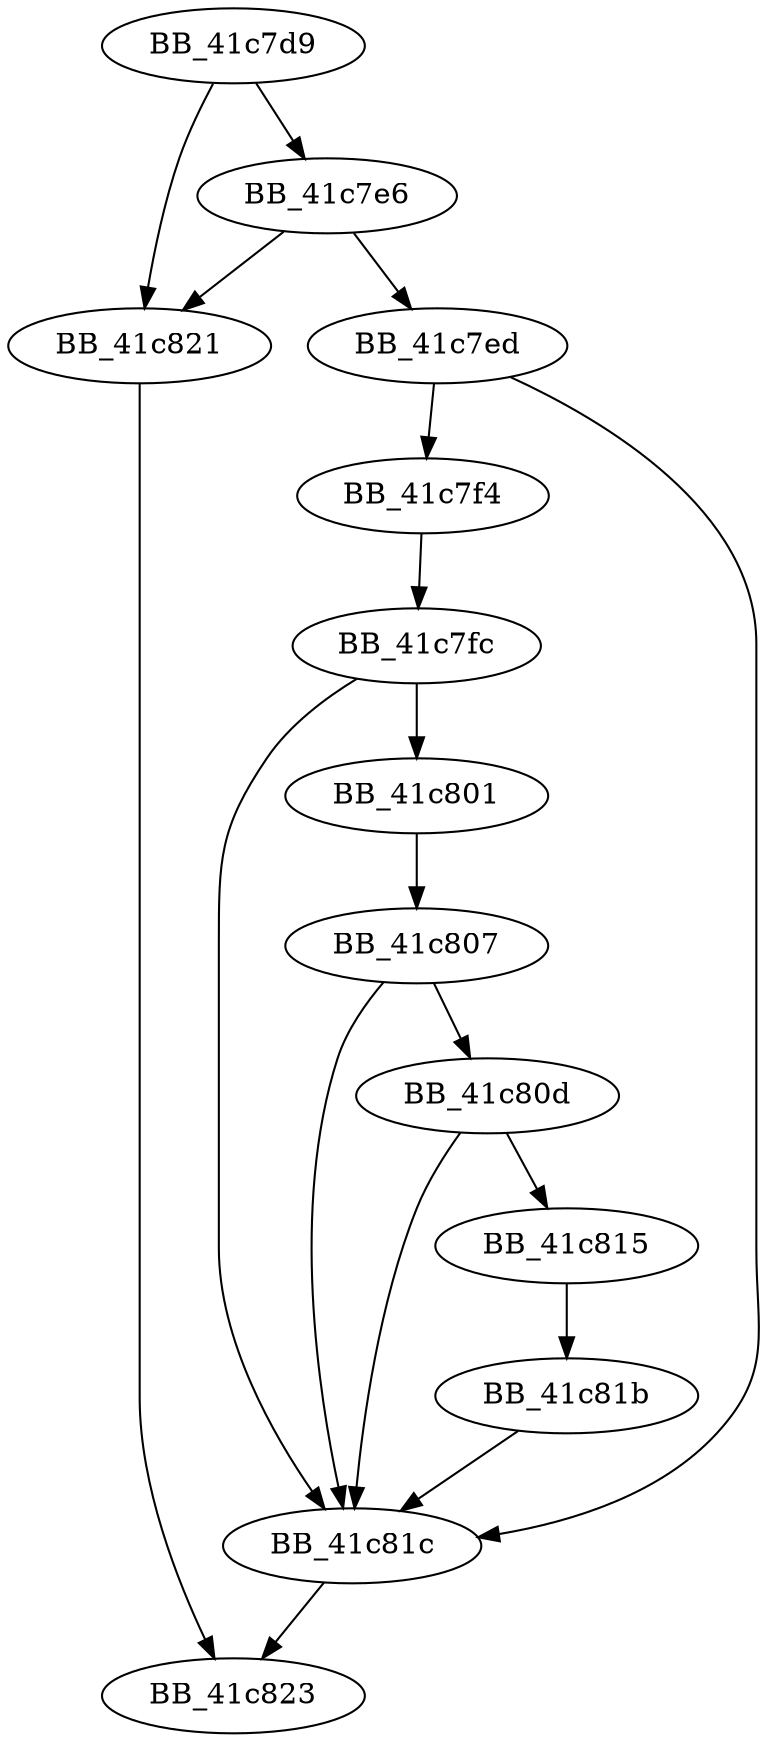 DiGraph __updatetlocinfoEx_nolock{
BB_41c7d9->BB_41c7e6
BB_41c7d9->BB_41c821
BB_41c7e6->BB_41c7ed
BB_41c7e6->BB_41c821
BB_41c7ed->BB_41c7f4
BB_41c7ed->BB_41c81c
BB_41c7f4->BB_41c7fc
BB_41c7fc->BB_41c801
BB_41c7fc->BB_41c81c
BB_41c801->BB_41c807
BB_41c807->BB_41c80d
BB_41c807->BB_41c81c
BB_41c80d->BB_41c815
BB_41c80d->BB_41c81c
BB_41c815->BB_41c81b
BB_41c81b->BB_41c81c
BB_41c81c->BB_41c823
BB_41c821->BB_41c823
}
